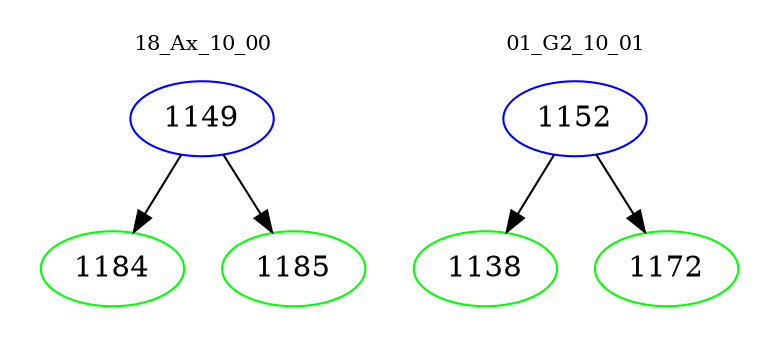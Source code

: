 digraph{
subgraph cluster_0 {
color = white
label = "18_Ax_10_00";
fontsize=10;
T0_1149 [label="1149", color="blue"]
T0_1149 -> T0_1184 [color="black"]
T0_1184 [label="1184", color="green"]
T0_1149 -> T0_1185 [color="black"]
T0_1185 [label="1185", color="green"]
}
subgraph cluster_1 {
color = white
label = "01_G2_10_01";
fontsize=10;
T1_1152 [label="1152", color="blue"]
T1_1152 -> T1_1138 [color="black"]
T1_1138 [label="1138", color="green"]
T1_1152 -> T1_1172 [color="black"]
T1_1172 [label="1172", color="green"]
}
}
